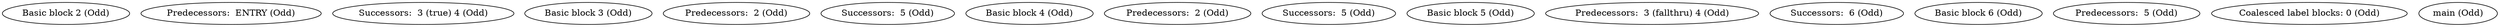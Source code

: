 digraph model { 
	Odd_0 [label="Basic block 2 (Odd)"];
	Odd_1 [label="Predecessors:  ENTRY (Odd)"];
	Odd_2 [label="Successors:  3 (true) 4 (Odd)"];
	Odd_3 [label="Basic block 3 (Odd)"];
	Odd_4 [label="Predecessors:  2 (Odd)"];
	Odd_5 [label="Successors:  5 (Odd)"];
	Odd_6 [label="Basic block 4 (Odd)"];
	Odd_7 [label="Predecessors:  2 (Odd)"];
	Odd_8 [label="Successors:  5 (Odd)"];
	Odd_9 [label="Basic block 5 (Odd)"];
	Odd_10 [label="Predecessors:  3 (fallthru) 4 (Odd)"];
	Odd_11 [label="Successors:  6 (Odd)"];
	Odd_12 [label="Basic block 6 (Odd)"];
	Odd_13 [label="Predecessors:  5 (Odd)"];
	Odd_14 [label="Coalesced label blocks: 0 (Odd)"];
	Odd_15 [label="main (Odd)"];
}
